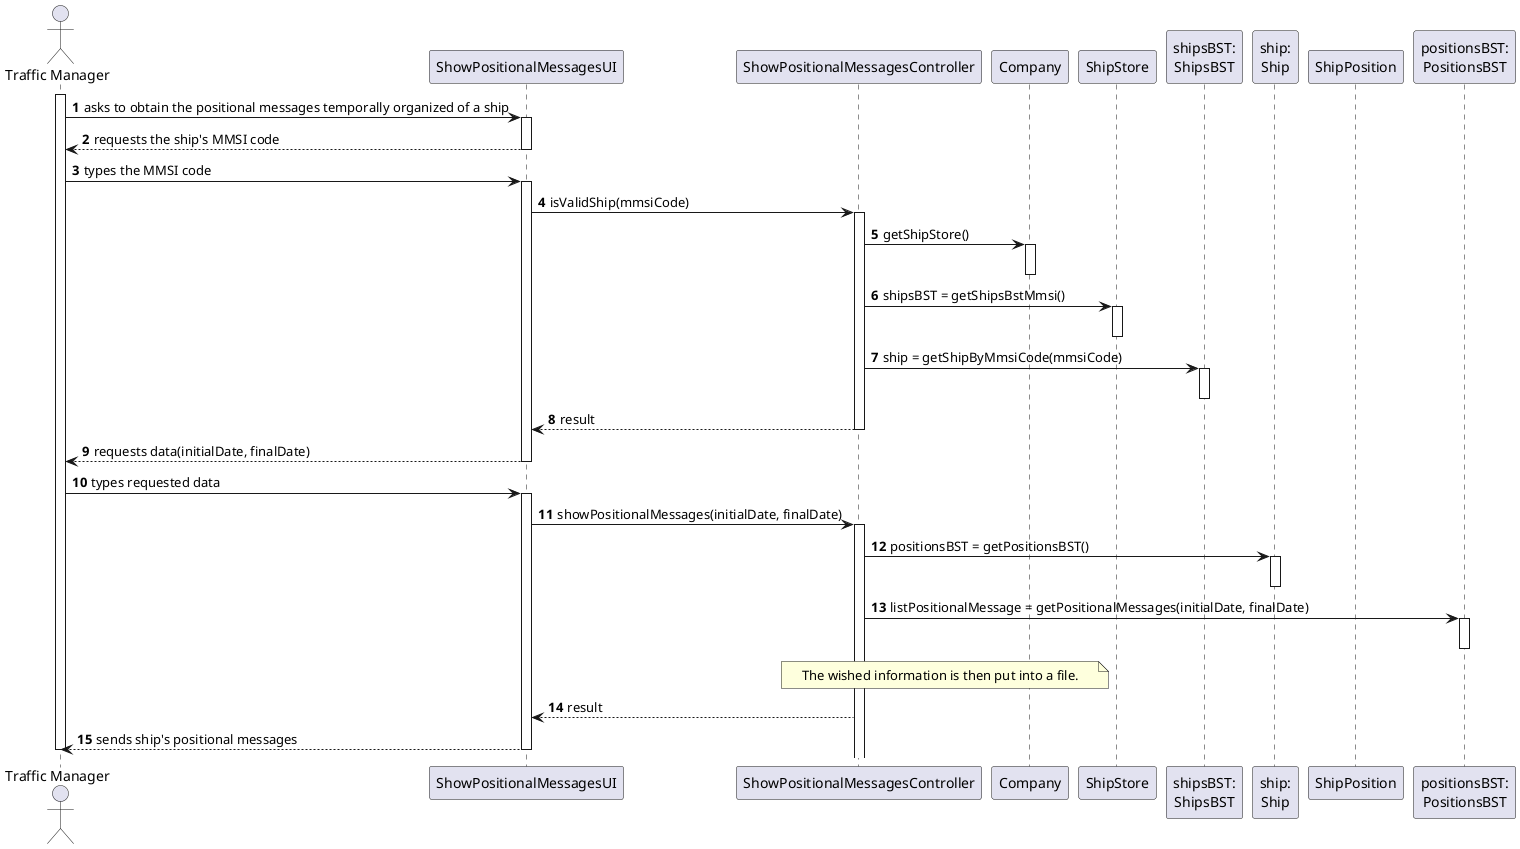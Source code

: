 @startuml

autonumber
actor "Traffic Manager" as TM

participant "ShowPositionalMessagesUI" as UI
participant "ShowPositionalMessagesController" as CTRL
participant "Company" as COMP
participant "ShipStore" as SHIP_STORE
participant "shipsBST:\nShipsBST" as BstShip
participant "ship:\nShip" as S
participant "ShipPosition" as SP
participant "positionsBST:\nPositionsBST" as BstPosition
/'participant "vesselType:\nVesselType" as VESSEL_TYPE'/
/'participant "messagesWithVesselType:\nMap<String, List<String>>" as MAP'/


activate TM
TM -> "UI" : asks to obtain the positional messages temporally organized of a ship
activate "UI"
"UI" --> TM : requests the ship's MMSI code
deactivate "UI"
TM -> "UI" : types the MMSI code
activate "UI"
UI -> CTRL : isValidShip(mmsiCode)
activate CTRL
CTRL -> COMP : getShipStore()
activate COMP
deactivate COMP
CTRL -> SHIP_STORE : shipsBST = getShipsBstMmsi()
activate SHIP_STORE
deactivate SHIP_STORE
CTRL -> BstShip : ship = getShipByMmsiCode(mmsiCode)
activate BstShip
deactivate BstShip
CTRL --> UI : result
deactivate CTRL
"UI" --> TM : requests data(initialDate, finalDate)
deactivate "UI"
TM -> "UI" : types requested data
activate "UI"
UI -> CTRL : showPositionalMessages(initialDate, finalDate)
activate CTRL
CTRL -> S : positionsBST = getPositionsBST()
activate S
deactivate S
CTRL -> BstPosition : listPositionalMessage = getPositionalMessages(initialDate, finalDate)
activate BstPosition
deactivate BstPosition
/'CTRL -> S : vesselType = getVesselType()
activate S
deactivate S'/
/'CTRL --> MAP** : create()'/
note over CTRL, COMP
The wished information is then put into a file.
end note
CTRL --> UI : result
"UI" --> TM : sends ship's positional messages

deactivate "UI"

deactivate TM

@enduml